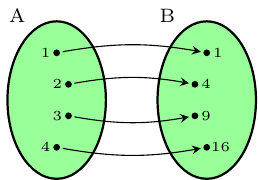 \documentclass[crop,tikz]{standalone}
\begin{document}
  \usetikzlibrary{shapes.geometric,positioning}
  \begin{tikzpicture}
    \node[%
      ellipse,
      draw,
      fill=white,
      thick,
      minimum height=2cm,
      minimum width=1.25cm,
      outer sep=8pt,
      fill=green!40
      ] (A) at (0,0) {};
    \node at (A.115) {\scriptsize A};

    \node[%
      ellipse,
      draw,
      fill=white,
      thick,
      minimum height=2cm,
      minimum width=1.25cm,
      outer sep=8pt,
      right=1cm of A,
      fill=green!40
    ] (B) at (A) {};
    \node at (B.115) {\scriptsize B};

    \node[%
      circle,
      draw,
      inner sep=0pt,
      minimum size=2pt,
      fill=black,
      yshift=0.6cm
    ] (A1) at (A) {};
    
    \node[%
      xshift=-0.4em
    ] at (A1) {\tiny $1$};

    \node[%
      circle,
      draw,
      inner sep=0pt,
      minimum size=2pt,
      fill=black,
      yshift=0.2cm,
      xshift=0.15cm
    ] (A2) at (A) {};
    
    \node[%
      xshift=-0.4em
    ] at (A2) {\tiny $2$};

    \node[%
      circle,
      draw,
      inner sep=0pt,
      minimum size=2pt,
      fill=black,
      yshift=-0.2cm,
      xshift=0.15cm
    ] (A3) at (A) {};
    
    \node[%
      xshift=-0.4em
    ] at (A3) {\tiny $3$};

    \node[%
      circle,
      draw,
      inner sep=0pt,
      minimum size=2pt,
      fill=black,
      yshift=-0.6cm
    ] (A4) at (A) {};
    
    \node[%
      xshift=-0.4em
    ] at (A4) {\tiny $4$};

    \node[%
      circle,
      draw,
      inner sep=0pt,
      minimum size=2pt,
      fill=black,
      yshift=0.6cm
    ] (B1) at (B) {};
    
    \node[%
      xshift=0.4em
    ] at (B1) {\tiny $1$};

    \node[%
      circle,
      draw,
      inner sep=0pt,
      minimum size=2pt,
      fill=black,
      yshift=0.2cm,
      xshift=-0.15cm
    ] (B2) at (B) {};
    
    \node[%
      xshift=0.4em
    ] at (B2) {\tiny $4$};

    % \node[%
    %   circle,
    %   draw,
    %   inner sep=0pt,
    %   minimum size=2pt,
    %   fill=black,
    %   xshift=0.15cm
    % ] (B3) at (B) {};
    
    % \node[%
    %   xshift=0.4em
    % ] at (B3) {\tiny $7$};

    \node[%
      circle,
      draw,
      inner sep=0pt,
      minimum size=2pt,
      fill=black,
      yshift=-0.2cm,
      xshift=-0.15cm
    ] (B4) at (B) {};
    
    \node[%
      xshift=0.4em
    ] at (B4) {\tiny $9$};

    \node[%
      circle,
      draw,
      inner sep=0pt,
      minimum size=2pt,
      fill=black,
      yshift=-0.6cm
    ] (B5) at (B) {};
    
    \node[%
      xshift=0.5em
    ] at (B5) {\tiny $16$};

    \draw[%
      out=10,
      in=170,
      shorten >= 0.1em,
      shorten <= 0.1em,
      -stealth
    ] (A1) to (B1);

    \draw[%
      out=10,
      in=170,
      shorten >= 0.1em,
      shorten <= 0.1em,
      -stealth
    ] (A2) to (B2);

    \draw[%
      out=-10,
      in=-170,
      shorten >= 0.1em,
      shorten <= 0.1em,
      -stealth
    ] (A3) to (B4);

    \draw[%
      out=-10,
      in=-170,
      shorten >= 0.1em,
      shorten <= 0.1em,
      -stealth
    ] (A4) to (B5);
  \end{tikzpicture}%
\end{document}